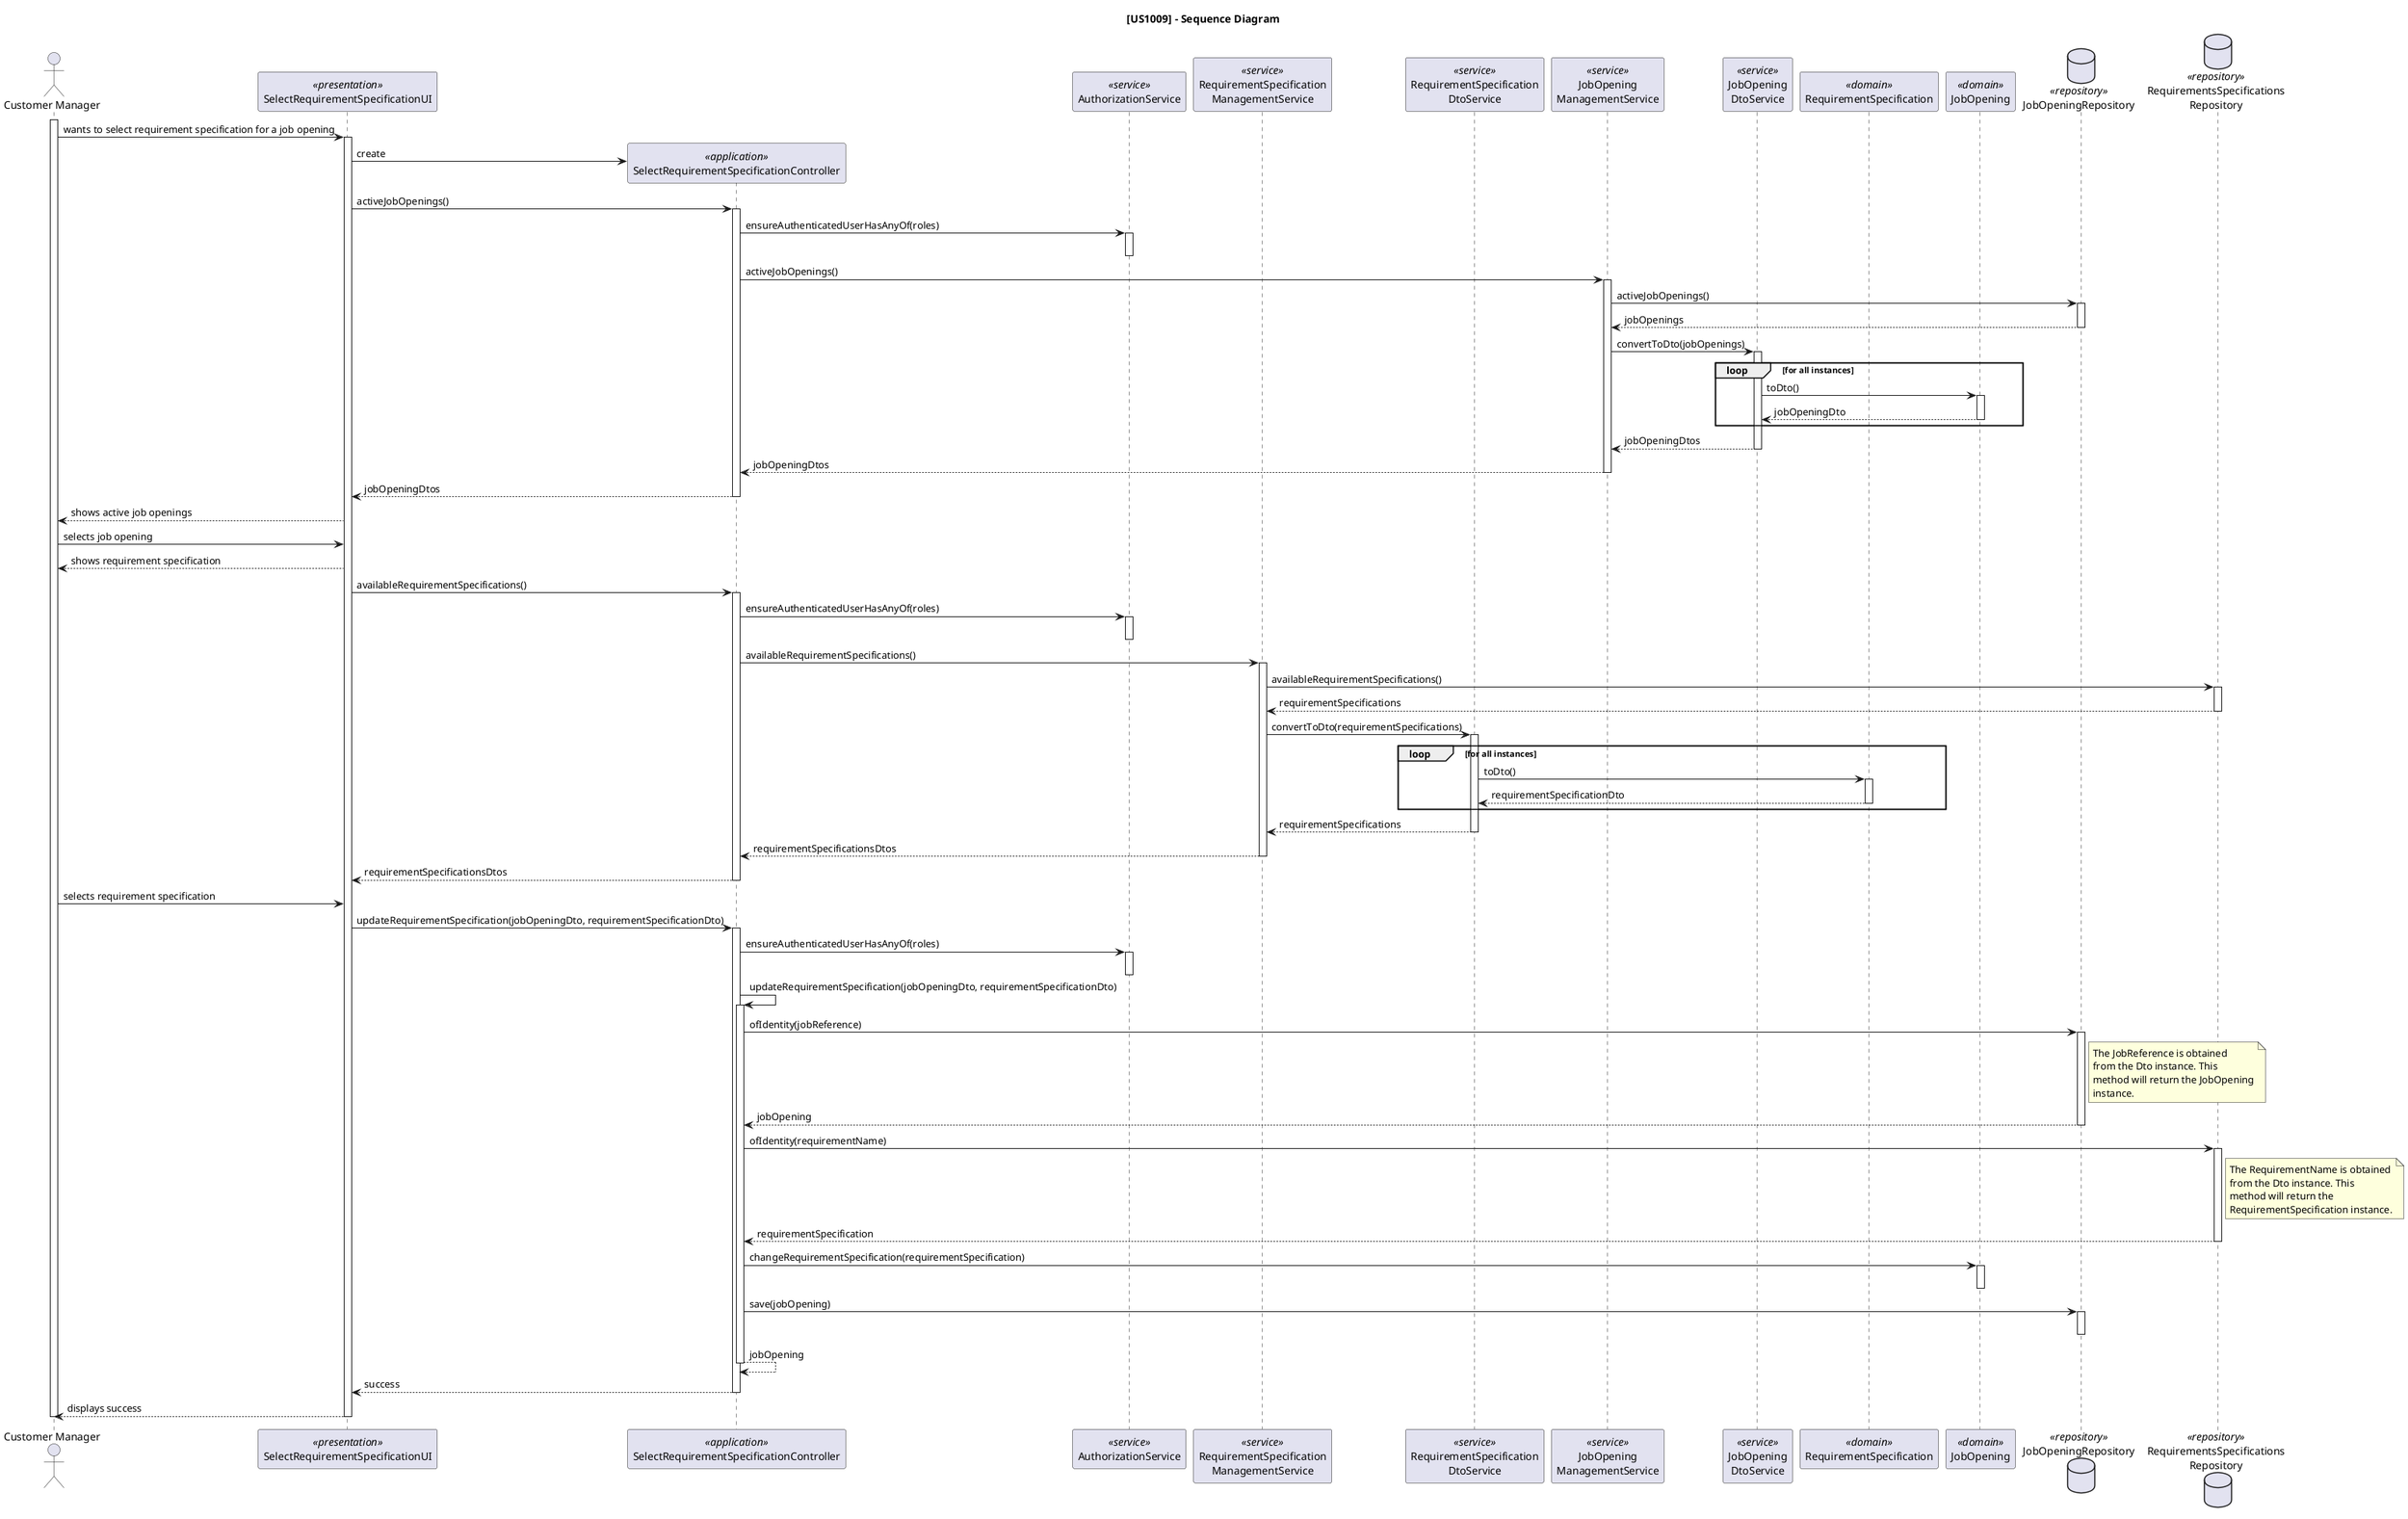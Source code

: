 @startuml

title [US1009] - Sequence Diagram

actor "Customer Manager" as USER

participant "SelectRequirementSpecificationUI" as UI <<presentation>>
participant "SelectRequirementSpecificationController" as CTRL <<application>>
participant "AuthorizationService" as AUTH <<service>>
participant "RequirementSpecification\nManagementService" as RSMS <<service>>
participant "RequirementSpecification\nDtoService" as RSMS_DTO <<service>>
participant "JobOpening\nManagementService" as JOMS <<service>>
participant "JobOpening\nDtoService" as JOMS_DTO <<service>>
participant "RequirementSpecification" as RS <<domain>>
participant "JobOpening" as JO <<domain>>
database "JobOpeningRepository" as JO_REPO <<repository>>
database "RequirementsSpecifications\nRepository" as RS_REPO <<repository>>


activate USER

USER -> UI: wants to select requirement specification for a job opening
activate UI

UI -> CTRL**: create

UI -> CTRL: activeJobOpenings()
activate CTRL


CTRL -> AUTH:  ensureAuthenticatedUserHasAnyOf(roles)
activate AUTH
deactivate AUTH

CTRL ->JOMS: activeJobOpenings()
activate JOMS

JOMS -> JO_REPO: activeJobOpenings()
activate JO_REPO

JO_REPO --> JOMS: jobOpenings
deactivate JO_REPO

JOMS -> JOMS_DTO: convertToDto(jobOpenings)
activate JOMS_DTO

loop for all instances

JOMS_DTO -> JO: toDto()
activate JO

JO --> JOMS_DTO: jobOpeningDto
deactivate JO
end

JOMS_DTO --> JOMS: jobOpeningDtos
deactivate JOMS_DTO

JOMS --> CTRL: jobOpeningDtos
deactivate JOMS

CTRL --> UI: jobOpeningDtos
deactivate CTRL

UI --> USER: shows active job openings

USER -> UI: selects job opening

UI --> USER: shows requirement specification

UI -> CTRL: availableRequirementSpecifications()
activate CTRL

CTRL -> AUTH:  ensureAuthenticatedUserHasAnyOf(roles)
activate AUTH
deactivate AUTH

CTRL ->RSMS: availableRequirementSpecifications()
activate RSMS

RSMS -> RS_REPO: availableRequirementSpecifications()
activate RS_REPO

RS_REPO --> RSMS: requirementSpecifications
deactivate RS_REPO

RSMS -> RSMS_DTO: convertToDto(requirementSpecifications)
activate RSMS_DTO

loop for all instances

RSMS_DTO -> RS: toDto()
activate RS

RS --> RSMS_DTO: requirementSpecificationDto
deactivate RS
end

RSMS_DTO --> RSMS: requirementSpecifications
deactivate RSMS_DTO

RSMS --> CTRL: requirementSpecificationsDtos
deactivate RSMS

CTRL --> UI: requirementSpecificationsDtos
deactivate CTRL

USER -> UI: selects requirement specification

UI -> CTRL: updateRequirementSpecification(jobOpeningDto, requirementSpecificationDto)
activate CTRL


CTRL -> AUTH:  ensureAuthenticatedUserHasAnyOf(roles)
activate AUTH
deactivate AUTH

CTRL -> CTRL: updateRequirementSpecification(jobOpeningDto, requirementSpecificationDto)
activate CTRL

CTRL -> JO_REPO: ofIdentity(jobReference)
activate JO_REPO

note right JO_REPO
The JobReference is obtained
from the Dto instance. This
method will return the JobOpening
instance.
end note

JO_REPO --> CTRL: jobOpening
deactivate JO_REPO

CTRL -> RS_REPO: ofIdentity(requirementName)
activate RS_REPO

note right RS_REPO
The RequirementName is obtained
from the Dto instance. This
method will return the
RequirementSpecification instance.
end note

RS_REPO --> CTRL: requirementSpecification
deactivate RS_REPO

CTRL -> JO: changeRequirementSpecification(requirementSpecification)
activate JO
deactivate JO

CTRL -> JO_REPO: save(jobOpening)
activate JO_REPO
deactivate JO_REPO

CTRL --> CTRL: jobOpening
deactivate CTRL

CTRL --> UI: success
deactivate CTRL

UI --> USER: displays success
deactivate UI
deactivate USER

@enduml